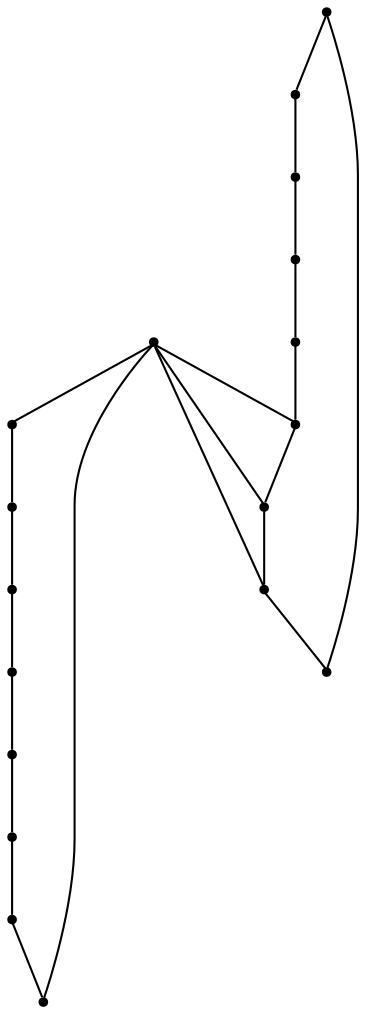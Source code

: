 graph {
  node [shape=point,comment="{\"directed\":false,\"doi\":\"10.1007/978-3-030-68766-3_37\",\"figure\":\"3 (1)\"}"]

  v0 [pos="493.63279308443487,574.8758155514209"]
  v1 [pos="556.8470167898427,554.243661701588"]
  v2 [pos="599.1037459447189,524.589185017315"]
  v3 [pos="632.8216316058677,484.3959474985193"]
  v4 [pos="656.246205740586,432.43823382779095"]
  v5 [pos="503.9510948590206,446.3944486994003"]
  v6 [pos="467.41611511701933,456.98764055237615"]
  v7 [pos="529.8260804639364,422.58672818887766"]
  v8 [pos="543.4782514414533,386.60655323857725"]
  v9 [pos="568.4780378593839,206.4466224483158"]
  v10 [pos="503.2093359665745,307.2822461124829"]
  v11 [pos="393.91273697798806,415.5816595943999"]
  v12 [pos="384.0236570228632,377.04678768455074"]
  v13 [pos="430.76028558718326,449.8116483859334"]
  v14 [pos="354.01055975362976,544.100415977788"]
  v15 [pos="435.5485570282531,575.0383455551198"]
  v16 [pos="444.570831467529,299.4396011452658"]
  v17 [pos="307.14058627739723,252.96593975896917"]

  v0 -- v15 [id="-1",pos="493.63279308443487,574.8758155514209 484.0061778853201,576.3318649655557 474.10823458698087,577.0762021899172 464.0364145620324,577.0762021899172 454.3623603564014,577.0762021899172 444.8487206594001,576.3894965594753 435.5485570282531,575.0383455551198"]
  v13 -- v0 [id="-2",pos="430.76028558718326,449.8116483859334 493.63279308443487,574.8758155514209 493.63279308443487,574.8758155514209 493.63279308443487,574.8758155514209"]
  v17 -- v14 [id="-3",pos="307.14058627739723,252.96593975896917 280.1300543556925,287.05702047934085 264.0045485340421,330.16849603128617 264.0045485340421,377.04678768455074 264.0045485340421,446.86853572490435 299.7771873874937,508.3339963350255 354.01055975362976,544.100415977788"]
  v17 -- v9 [id="-4",pos="307.14058627739723,252.96593975896917 343.7749637756643,206.6949087402735 400.43935266075744,177.01737317918423 464.0364145620324,177.01737317918423 502.32324407913285,177.01737317918423 538.0974678354582,187.7734225845909 568.4780378593839,206.4466224483158"]
  v16 -- v10 [id="-5",pos="444.570831467529,299.4396011452658 450.79015349972246,297.8634864446432 457.316532004098,297.0350345999318 464.0364145620324,297.0350345999318 478.271558545562,297.0350345999318 491.6383633345596,300.7526825126961 503.2093359665745,307.2822461124829"]
  v1 -- v0 [id="-6",pos="556.8470167898427,554.243661701588 537.4691990896243,564.4599167889046 516.1853036494832,571.552046565658 493.63279308443487,574.8758155514209"]
  v13 -- v15 [id="-7",pos="430.76028558718326,449.8116483859334 435.5485570282531,575.0383455551198 435.5485570282531,575.0383455551198 435.5485570282531,575.0383455551198"]
  v15 -- v14 [id="-8",pos="435.5485570282531,575.0383455551198 405.73727422128104,570.8116691643311 378.05058583123565,559.9917627962989 354.01055975362976,544.100415977788"]
  v12 -- v16 [id="-9",pos="384.0236570228632,377.04678768455074 384.023649074311,339.5802987130513 409.7796165296598,308.1242504797285 444.570831467529,299.4396011452658"]
  v6 -- v13 [id="-10",pos="467.41611511701933,456.98764055237615 452.15863576422976,457.05854076916967 440.8854138454163,454.4705454187416 430.76028558718326,449.8116483859334"]
  v13 -- v11 [id="-11",pos="430.76028558718326,449.8116483859334 415.101015864494,442.65927349660444 402.1641871799004,430.5924363201564 393.91273697798806,415.5816595943999"]
  v11 -- v12 [id="-12",pos="393.91273697798806,415.5816595943999 387.6056625157024,404.1572849900323 384.023649074311,391.0204072768504 384.0236570228632,377.04678768455074"]
  v13 -- v1 [id="-13",pos="430.76028558718326,449.8116483859334 473.2670364518955,508.83700088730524 515.2945929493885,543.6462730644791 556.8470167898427,554.243661701588"]
  v10 -- v8 [id="-14",pos="503.2093359665745,307.2822461124829 527.5886036776387,320.9839920967506 544.0491482555449,347.09476454673506 544.049148255545,377.04678768455074 544.049148255545,380.28227082471193 543.8571100403174,383.4728947202887 543.4782514414533,386.60655323857725"]
  v2 -- v1 [id="-15",pos="599.1037459447189,524.589185017315 586.4232065425897,536.2072290562204 572.2375914049009,546.2101909054313 556.8470167898427,554.243661701588"]
  v9 -- v4 [id="-16",pos="568.4780378593839,206.4466224483158 625.8296510092302,241.6026952879795 664.0682805900227,304.85859214329344 664.0682805900227,377.04678768455074 664.0682805900226,396.269993660498 661.3567073699389,414.85979159339695 656.246205740586,432.43823382779095"]
  v8 -- v7 [id="-17",pos="543.4782514414533,386.60655323857725 541.9046501846113,399.86971836479216 537.0817785211664,412.13595357882514 529.8260804639364,422.58672818887766"]
  v5 -- v6 [id="-18",pos="503.9510948590206,446.3944486994003 492.209702173604,453.1806325047802 478.5759972050817,457.05854076916967 467.41611511701933,456.98764055237615"]
  v7 -- v5 [id="-19",pos="529.8260804639364,422.58672818887766 523.0881575645358,432.3132155075402 514.245710951218,440.46916982359164 503.9510948590206,446.3944486994003"]
  v4 -- v3 [id="-20",pos="656.246205740586,432.43823382779095 650.9534321889432,451.023401189231 642.9943416537542,468.48399588013706 632.8216316058677,484.3959474985193"]
  v3 -- v2 [id="-21",pos="632.8216316058677,484.3959474985193 623.3855928026986,499.24971498362856 612.0254512050219,512.7573257265265 599.1037459447189,524.589185017315"]
}